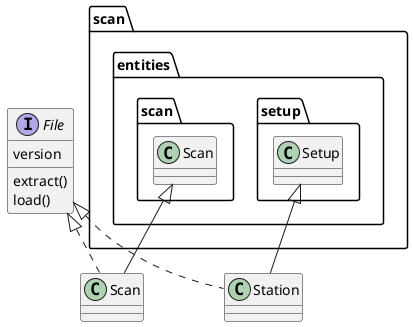 @startuml
'https://plantuml.com/class-diagram

interface File {
    version
    extract()
    load()
}

class Scan extends scan.entities.scan.Scan implements File {
}

class Station extends scan.entities.setup.Setup implements File {
}

@enduml